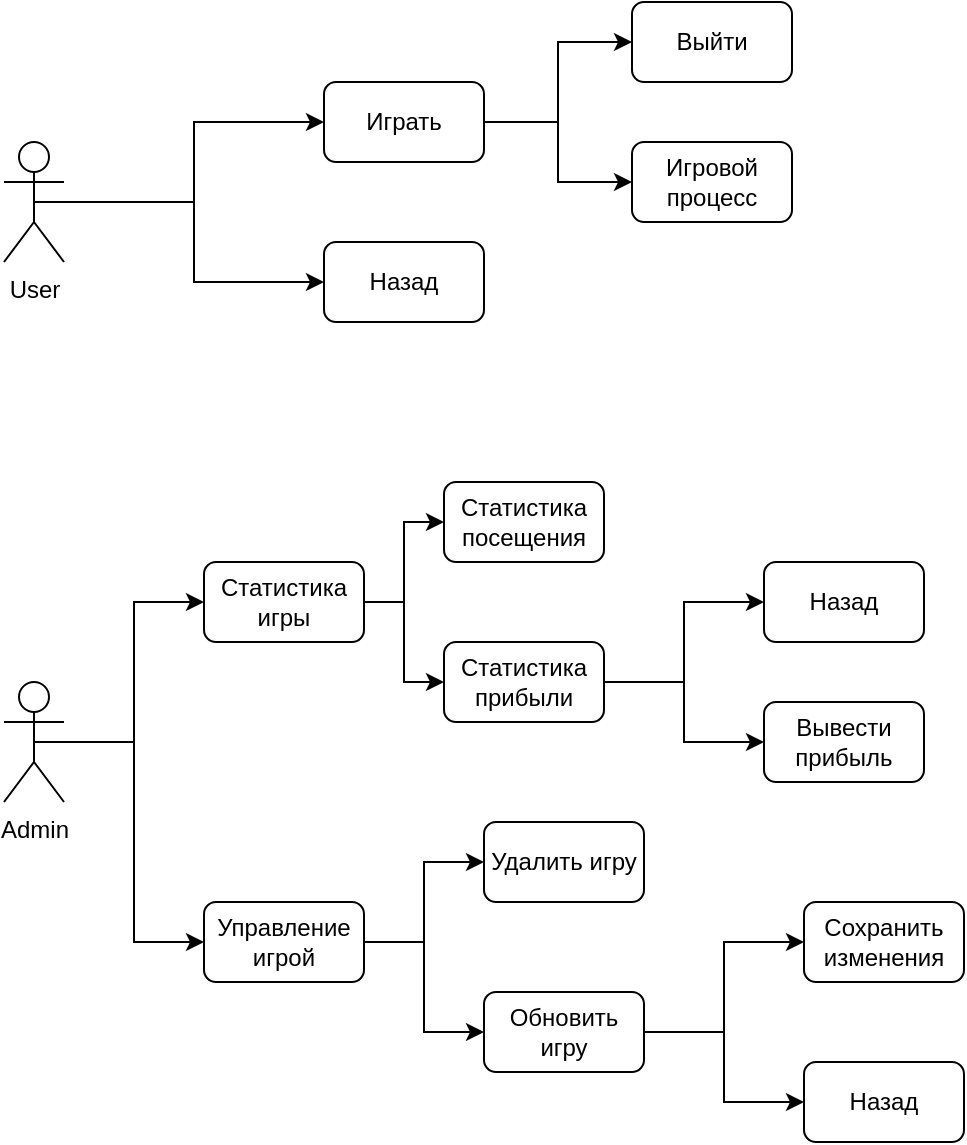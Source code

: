 <mxfile version="26.0.6">
  <diagram id="C5RBs43oDa-KdzZeNtuy" name="Page-1">
    <mxGraphModel dx="1434" dy="761" grid="1" gridSize="10" guides="1" tooltips="1" connect="1" arrows="1" fold="1" page="1" pageScale="1" pageWidth="827" pageHeight="1169" math="0" shadow="0">
      <root>
        <mxCell id="WIyWlLk6GJQsqaUBKTNV-0" />
        <mxCell id="WIyWlLk6GJQsqaUBKTNV-1" parent="WIyWlLk6GJQsqaUBKTNV-0" />
        <mxCell id="z5EMbsr1JXCxN6S9F8XN-15" style="edgeStyle=orthogonalEdgeStyle;rounded=0;orthogonalLoop=1;jettySize=auto;html=1;exitX=0.5;exitY=0.5;exitDx=0;exitDy=0;exitPerimeter=0;" edge="1" parent="WIyWlLk6GJQsqaUBKTNV-1" source="z5EMbsr1JXCxN6S9F8XN-0" target="z5EMbsr1JXCxN6S9F8XN-9">
          <mxGeometry relative="1" as="geometry" />
        </mxCell>
        <mxCell id="z5EMbsr1JXCxN6S9F8XN-16" style="edgeStyle=orthogonalEdgeStyle;rounded=0;orthogonalLoop=1;jettySize=auto;html=1;exitX=0.5;exitY=0.5;exitDx=0;exitDy=0;exitPerimeter=0;entryX=0;entryY=0.5;entryDx=0;entryDy=0;" edge="1" parent="WIyWlLk6GJQsqaUBKTNV-1" source="z5EMbsr1JXCxN6S9F8XN-0" target="z5EMbsr1JXCxN6S9F8XN-8">
          <mxGeometry relative="1" as="geometry" />
        </mxCell>
        <mxCell id="z5EMbsr1JXCxN6S9F8XN-0" value="User" style="shape=umlActor;verticalLabelPosition=bottom;verticalAlign=top;html=1;outlineConnect=0;" vertex="1" parent="WIyWlLk6GJQsqaUBKTNV-1">
          <mxGeometry x="100" y="160" width="30" height="60" as="geometry" />
        </mxCell>
        <mxCell id="z5EMbsr1JXCxN6S9F8XN-23" style="edgeStyle=orthogonalEdgeStyle;rounded=0;orthogonalLoop=1;jettySize=auto;html=1;exitX=0.5;exitY=0.5;exitDx=0;exitDy=0;exitPerimeter=0;entryX=0;entryY=0.5;entryDx=0;entryDy=0;" edge="1" parent="WIyWlLk6GJQsqaUBKTNV-1" source="z5EMbsr1JXCxN6S9F8XN-1" target="z5EMbsr1JXCxN6S9F8XN-24">
          <mxGeometry relative="1" as="geometry">
            <mxPoint x="200" y="370" as="targetPoint" />
          </mxGeometry>
        </mxCell>
        <mxCell id="z5EMbsr1JXCxN6S9F8XN-27" style="edgeStyle=orthogonalEdgeStyle;rounded=0;orthogonalLoop=1;jettySize=auto;html=1;exitX=0.5;exitY=0.5;exitDx=0;exitDy=0;exitPerimeter=0;entryX=0;entryY=0.5;entryDx=0;entryDy=0;" edge="1" parent="WIyWlLk6GJQsqaUBKTNV-1" source="z5EMbsr1JXCxN6S9F8XN-1" target="z5EMbsr1JXCxN6S9F8XN-25">
          <mxGeometry relative="1" as="geometry" />
        </mxCell>
        <mxCell id="z5EMbsr1JXCxN6S9F8XN-1" value="Admin" style="shape=umlActor;verticalLabelPosition=bottom;verticalAlign=top;html=1;outlineConnect=0;" vertex="1" parent="WIyWlLk6GJQsqaUBKTNV-1">
          <mxGeometry x="100" y="430" width="30" height="60" as="geometry" />
        </mxCell>
        <mxCell id="z5EMbsr1JXCxN6S9F8XN-20" style="edgeStyle=orthogonalEdgeStyle;rounded=0;orthogonalLoop=1;jettySize=auto;html=1;exitX=1;exitY=0.5;exitDx=0;exitDy=0;entryX=0;entryY=0.5;entryDx=0;entryDy=0;" edge="1" parent="WIyWlLk6GJQsqaUBKTNV-1" source="z5EMbsr1JXCxN6S9F8XN-8" target="z5EMbsr1JXCxN6S9F8XN-18">
          <mxGeometry relative="1" as="geometry" />
        </mxCell>
        <mxCell id="z5EMbsr1JXCxN6S9F8XN-22" style="edgeStyle=orthogonalEdgeStyle;rounded=0;orthogonalLoop=1;jettySize=auto;html=1;exitX=1;exitY=0.5;exitDx=0;exitDy=0;" edge="1" parent="WIyWlLk6GJQsqaUBKTNV-1" source="z5EMbsr1JXCxN6S9F8XN-8" target="z5EMbsr1JXCxN6S9F8XN-21">
          <mxGeometry relative="1" as="geometry" />
        </mxCell>
        <mxCell id="z5EMbsr1JXCxN6S9F8XN-8" value="Играть" style="rounded=1;whiteSpace=wrap;html=1;" vertex="1" parent="WIyWlLk6GJQsqaUBKTNV-1">
          <mxGeometry x="260" y="130" width="80" height="40" as="geometry" />
        </mxCell>
        <mxCell id="z5EMbsr1JXCxN6S9F8XN-9" value="Назад" style="rounded=1;whiteSpace=wrap;html=1;" vertex="1" parent="WIyWlLk6GJQsqaUBKTNV-1">
          <mxGeometry x="260" y="210" width="80" height="40" as="geometry" />
        </mxCell>
        <mxCell id="z5EMbsr1JXCxN6S9F8XN-18" value="Игровой процесс" style="rounded=1;whiteSpace=wrap;html=1;" vertex="1" parent="WIyWlLk6GJQsqaUBKTNV-1">
          <mxGeometry x="414" y="160" width="80" height="40" as="geometry" />
        </mxCell>
        <mxCell id="z5EMbsr1JXCxN6S9F8XN-21" value="Выйти" style="rounded=1;whiteSpace=wrap;html=1;" vertex="1" parent="WIyWlLk6GJQsqaUBKTNV-1">
          <mxGeometry x="414" y="90" width="80" height="40" as="geometry" />
        </mxCell>
        <mxCell id="z5EMbsr1JXCxN6S9F8XN-35" style="edgeStyle=orthogonalEdgeStyle;rounded=0;orthogonalLoop=1;jettySize=auto;html=1;exitX=1;exitY=0.5;exitDx=0;exitDy=0;entryX=0;entryY=0.5;entryDx=0;entryDy=0;" edge="1" parent="WIyWlLk6GJQsqaUBKTNV-1" source="z5EMbsr1JXCxN6S9F8XN-24" target="z5EMbsr1JXCxN6S9F8XN-33">
          <mxGeometry relative="1" as="geometry" />
        </mxCell>
        <mxCell id="z5EMbsr1JXCxN6S9F8XN-36" style="edgeStyle=orthogonalEdgeStyle;rounded=0;orthogonalLoop=1;jettySize=auto;html=1;exitX=1;exitY=0.5;exitDx=0;exitDy=0;entryX=0;entryY=0.5;entryDx=0;entryDy=0;" edge="1" parent="WIyWlLk6GJQsqaUBKTNV-1" source="z5EMbsr1JXCxN6S9F8XN-24" target="z5EMbsr1JXCxN6S9F8XN-34">
          <mxGeometry relative="1" as="geometry" />
        </mxCell>
        <mxCell id="z5EMbsr1JXCxN6S9F8XN-24" value="Статистика игры" style="rounded=1;whiteSpace=wrap;html=1;" vertex="1" parent="WIyWlLk6GJQsqaUBKTNV-1">
          <mxGeometry x="200" y="370" width="80" height="40" as="geometry" />
        </mxCell>
        <mxCell id="z5EMbsr1JXCxN6S9F8XN-31" style="edgeStyle=orthogonalEdgeStyle;rounded=0;orthogonalLoop=1;jettySize=auto;html=1;exitX=1;exitY=0.5;exitDx=0;exitDy=0;entryX=0;entryY=0.5;entryDx=0;entryDy=0;" edge="1" parent="WIyWlLk6GJQsqaUBKTNV-1" source="z5EMbsr1JXCxN6S9F8XN-25" target="z5EMbsr1JXCxN6S9F8XN-29">
          <mxGeometry relative="1" as="geometry" />
        </mxCell>
        <mxCell id="z5EMbsr1JXCxN6S9F8XN-32" style="edgeStyle=orthogonalEdgeStyle;rounded=0;orthogonalLoop=1;jettySize=auto;html=1;exitX=1;exitY=0.5;exitDx=0;exitDy=0;entryX=0;entryY=0.5;entryDx=0;entryDy=0;" edge="1" parent="WIyWlLk6GJQsqaUBKTNV-1" source="z5EMbsr1JXCxN6S9F8XN-25" target="z5EMbsr1JXCxN6S9F8XN-28">
          <mxGeometry relative="1" as="geometry" />
        </mxCell>
        <mxCell id="z5EMbsr1JXCxN6S9F8XN-25" value="Управление игрой" style="rounded=1;whiteSpace=wrap;html=1;" vertex="1" parent="WIyWlLk6GJQsqaUBKTNV-1">
          <mxGeometry x="200" y="540" width="80" height="40" as="geometry" />
        </mxCell>
        <mxCell id="z5EMbsr1JXCxN6S9F8XN-51" style="edgeStyle=orthogonalEdgeStyle;rounded=0;orthogonalLoop=1;jettySize=auto;html=1;exitX=1;exitY=0.5;exitDx=0;exitDy=0;entryX=0;entryY=0.5;entryDx=0;entryDy=0;" edge="1" parent="WIyWlLk6GJQsqaUBKTNV-1" source="z5EMbsr1JXCxN6S9F8XN-28" target="z5EMbsr1JXCxN6S9F8XN-47">
          <mxGeometry relative="1" as="geometry" />
        </mxCell>
        <mxCell id="z5EMbsr1JXCxN6S9F8XN-53" style="edgeStyle=orthogonalEdgeStyle;rounded=0;orthogonalLoop=1;jettySize=auto;html=1;exitX=1;exitY=0.5;exitDx=0;exitDy=0;" edge="1" parent="WIyWlLk6GJQsqaUBKTNV-1" source="z5EMbsr1JXCxN6S9F8XN-28" target="z5EMbsr1JXCxN6S9F8XN-49">
          <mxGeometry relative="1" as="geometry" />
        </mxCell>
        <mxCell id="z5EMbsr1JXCxN6S9F8XN-28" value="Обновить игру" style="rounded=1;whiteSpace=wrap;html=1;" vertex="1" parent="WIyWlLk6GJQsqaUBKTNV-1">
          <mxGeometry x="340" y="585" width="80" height="40" as="geometry" />
        </mxCell>
        <mxCell id="z5EMbsr1JXCxN6S9F8XN-29" value="Удалить игру" style="rounded=1;whiteSpace=wrap;html=1;" vertex="1" parent="WIyWlLk6GJQsqaUBKTNV-1">
          <mxGeometry x="340" y="500" width="80" height="40" as="geometry" />
        </mxCell>
        <mxCell id="z5EMbsr1JXCxN6S9F8XN-33" value="Статистика посещения" style="rounded=1;whiteSpace=wrap;html=1;" vertex="1" parent="WIyWlLk6GJQsqaUBKTNV-1">
          <mxGeometry x="320" y="330" width="80" height="40" as="geometry" />
        </mxCell>
        <mxCell id="z5EMbsr1JXCxN6S9F8XN-40" style="edgeStyle=orthogonalEdgeStyle;rounded=0;orthogonalLoop=1;jettySize=auto;html=1;exitX=1;exitY=0.5;exitDx=0;exitDy=0;entryX=0;entryY=0.5;entryDx=0;entryDy=0;" edge="1" parent="WIyWlLk6GJQsqaUBKTNV-1" source="z5EMbsr1JXCxN6S9F8XN-34" target="z5EMbsr1JXCxN6S9F8XN-38">
          <mxGeometry relative="1" as="geometry" />
        </mxCell>
        <mxCell id="z5EMbsr1JXCxN6S9F8XN-41" style="edgeStyle=orthogonalEdgeStyle;rounded=0;orthogonalLoop=1;jettySize=auto;html=1;exitX=1;exitY=0.5;exitDx=0;exitDy=0;entryX=0;entryY=0.5;entryDx=0;entryDy=0;" edge="1" parent="WIyWlLk6GJQsqaUBKTNV-1" source="z5EMbsr1JXCxN6S9F8XN-34" target="z5EMbsr1JXCxN6S9F8XN-39">
          <mxGeometry relative="1" as="geometry" />
        </mxCell>
        <mxCell id="z5EMbsr1JXCxN6S9F8XN-34" value="Статистика прибыли" style="rounded=1;whiteSpace=wrap;html=1;" vertex="1" parent="WIyWlLk6GJQsqaUBKTNV-1">
          <mxGeometry x="320" y="410" width="80" height="40" as="geometry" />
        </mxCell>
        <mxCell id="z5EMbsr1JXCxN6S9F8XN-38" value="Вывести прибыль" style="rounded=1;whiteSpace=wrap;html=1;" vertex="1" parent="WIyWlLk6GJQsqaUBKTNV-1">
          <mxGeometry x="480" y="440" width="80" height="40" as="geometry" />
        </mxCell>
        <mxCell id="z5EMbsr1JXCxN6S9F8XN-39" value="Назад" style="rounded=1;whiteSpace=wrap;html=1;" vertex="1" parent="WIyWlLk6GJQsqaUBKTNV-1">
          <mxGeometry x="480" y="370" width="80" height="40" as="geometry" />
        </mxCell>
        <mxCell id="z5EMbsr1JXCxN6S9F8XN-47" value="Сохранить изменения" style="rounded=1;whiteSpace=wrap;html=1;" vertex="1" parent="WIyWlLk6GJQsqaUBKTNV-1">
          <mxGeometry x="500" y="540" width="80" height="40" as="geometry" />
        </mxCell>
        <mxCell id="z5EMbsr1JXCxN6S9F8XN-49" value="Назад" style="rounded=1;whiteSpace=wrap;html=1;" vertex="1" parent="WIyWlLk6GJQsqaUBKTNV-1">
          <mxGeometry x="500" y="620" width="80" height="40" as="geometry" />
        </mxCell>
      </root>
    </mxGraphModel>
  </diagram>
</mxfile>
